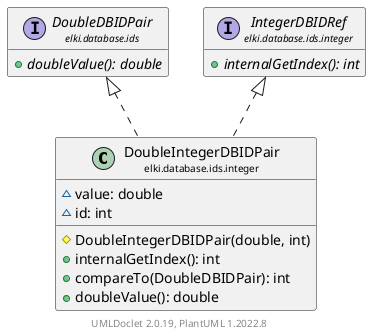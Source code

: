 @startuml
    remove .*\.(Instance|Par|Parameterizer|Factory)$
    set namespaceSeparator none
    hide empty fields
    hide empty methods

    class "<size:14>DoubleIntegerDBIDPair\n<size:10>elki.database.ids.integer" as elki.database.ids.integer.DoubleIntegerDBIDPair [[DoubleIntegerDBIDPair.html]] {
        ~value: double
        ~id: int
        #DoubleIntegerDBIDPair(double, int)
        +internalGetIndex(): int
        +compareTo(DoubleDBIDPair): int
        +doubleValue(): double
    }

    interface "<size:14>DoubleDBIDPair\n<size:10>elki.database.ids" as elki.database.ids.DoubleDBIDPair [[../DoubleDBIDPair.html]] {
        {abstract} +doubleValue(): double
    }
    interface "<size:14>IntegerDBIDRef\n<size:10>elki.database.ids.integer" as elki.database.ids.integer.IntegerDBIDRef [[IntegerDBIDRef.html]] {
        {abstract} +internalGetIndex(): int
    }

    elki.database.ids.DoubleDBIDPair <|.. elki.database.ids.integer.DoubleIntegerDBIDPair
    elki.database.ids.integer.IntegerDBIDRef <|.. elki.database.ids.integer.DoubleIntegerDBIDPair

    center footer UMLDoclet 2.0.19, PlantUML 1.2022.8
@enduml
